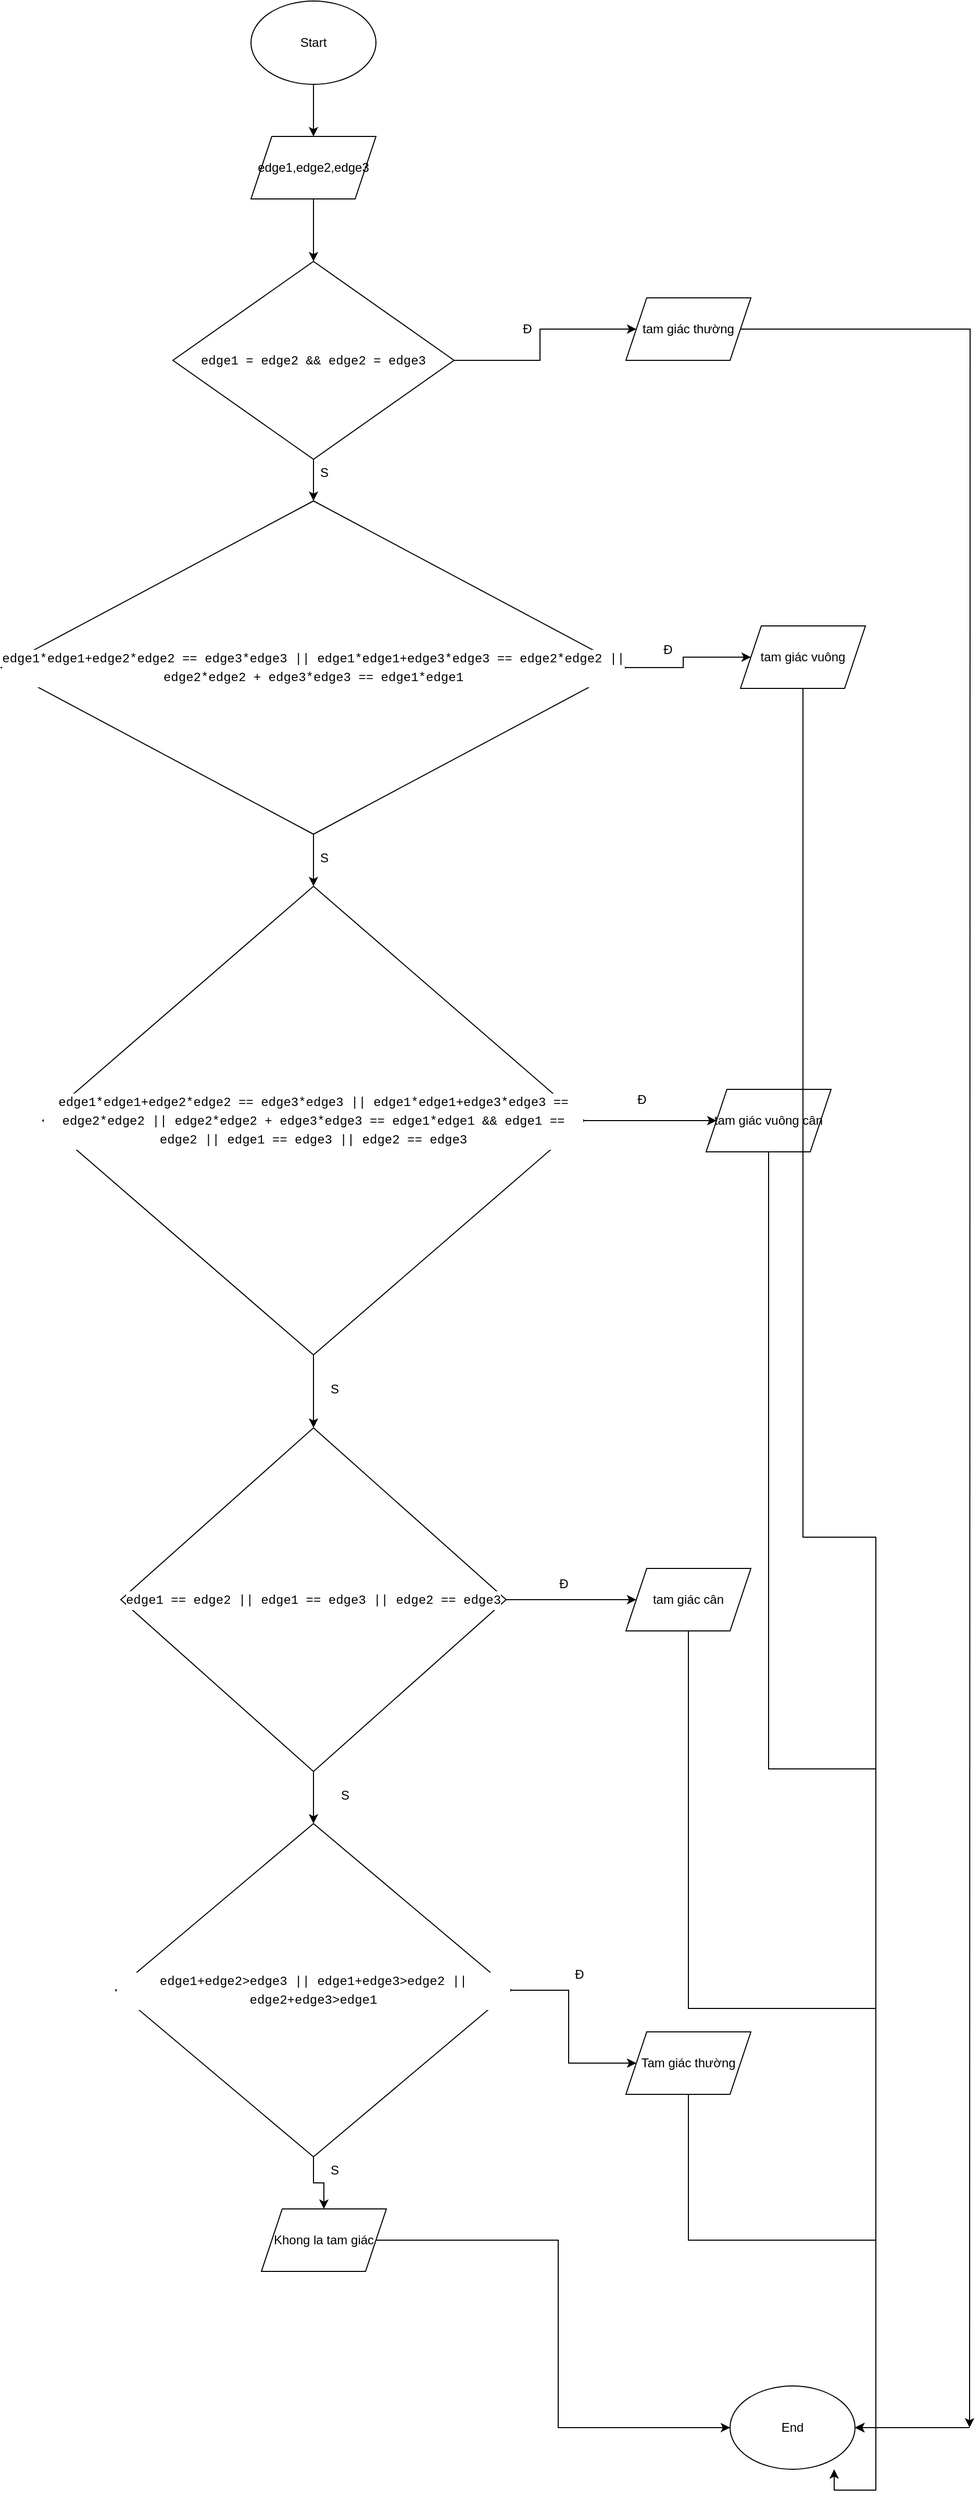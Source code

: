 <mxfile version="22.1.0" type="device">
  <diagram name="Trang-1" id="hRIdS6yLDwZR9YRnMDoe">
    <mxGraphModel dx="756" dy="765" grid="1" gridSize="10" guides="1" tooltips="1" connect="1" arrows="1" fold="1" page="1" pageScale="1" pageWidth="827" pageHeight="1169" math="0" shadow="0">
      <root>
        <mxCell id="0" />
        <mxCell id="1" parent="0" />
        <mxCell id="Ybw5_b32brrb-YPpIU1Y-28" style="edgeStyle=orthogonalEdgeStyle;rounded=0;orthogonalLoop=1;jettySize=auto;html=1;entryX=0.5;entryY=0;entryDx=0;entryDy=0;" edge="1" parent="1" source="Ybw5_b32brrb-YPpIU1Y-1" target="Ybw5_b32brrb-YPpIU1Y-2">
          <mxGeometry relative="1" as="geometry" />
        </mxCell>
        <mxCell id="Ybw5_b32brrb-YPpIU1Y-1" value="Start" style="ellipse;whiteSpace=wrap;html=1;" vertex="1" parent="1">
          <mxGeometry x="270" y="30" width="120" height="80" as="geometry" />
        </mxCell>
        <mxCell id="Ybw5_b32brrb-YPpIU1Y-29" style="edgeStyle=orthogonalEdgeStyle;rounded=0;orthogonalLoop=1;jettySize=auto;html=1;entryX=0.5;entryY=0;entryDx=0;entryDy=0;" edge="1" parent="1" source="Ybw5_b32brrb-YPpIU1Y-2" target="Ybw5_b32brrb-YPpIU1Y-3">
          <mxGeometry relative="1" as="geometry" />
        </mxCell>
        <mxCell id="Ybw5_b32brrb-YPpIU1Y-2" value="edge1,edge2,edge3" style="shape=parallelogram;perimeter=parallelogramPerimeter;whiteSpace=wrap;html=1;fixedSize=1;" vertex="1" parent="1">
          <mxGeometry x="270" y="160" width="120" height="60" as="geometry" />
        </mxCell>
        <mxCell id="Ybw5_b32brrb-YPpIU1Y-22" style="edgeStyle=orthogonalEdgeStyle;rounded=0;orthogonalLoop=1;jettySize=auto;html=1;" edge="1" parent="1" source="Ybw5_b32brrb-YPpIU1Y-3" target="Ybw5_b32brrb-YPpIU1Y-5">
          <mxGeometry relative="1" as="geometry" />
        </mxCell>
        <mxCell id="Ybw5_b32brrb-YPpIU1Y-30" style="edgeStyle=orthogonalEdgeStyle;rounded=0;orthogonalLoop=1;jettySize=auto;html=1;entryX=0.5;entryY=0;entryDx=0;entryDy=0;" edge="1" parent="1" source="Ybw5_b32brrb-YPpIU1Y-3" target="Ybw5_b32brrb-YPpIU1Y-11">
          <mxGeometry relative="1" as="geometry" />
        </mxCell>
        <mxCell id="Ybw5_b32brrb-YPpIU1Y-3" value="&lt;div style=&quot;background-color: rgb(255, 255, 255); font-family: Menlo, Monaco, &amp;quot;Courier New&amp;quot;, monospace; line-height: 18px;&quot;&gt;edge1 = edge2 &amp;amp;&amp;amp; edge2 = edge3&lt;/div&gt;" style="rhombus;whiteSpace=wrap;html=1;" vertex="1" parent="1">
          <mxGeometry x="195" y="280" width="270" height="190" as="geometry" />
        </mxCell>
        <mxCell id="Ybw5_b32brrb-YPpIU1Y-44" style="edgeStyle=orthogonalEdgeStyle;rounded=0;orthogonalLoop=1;jettySize=auto;html=1;" edge="1" parent="1" source="Ybw5_b32brrb-YPpIU1Y-5">
          <mxGeometry relative="1" as="geometry">
            <mxPoint x="800" y="390" as="sourcePoint" />
            <mxPoint x="960" y="2360" as="targetPoint" />
          </mxGeometry>
        </mxCell>
        <mxCell id="Ybw5_b32brrb-YPpIU1Y-5" value="tam giác thường" style="shape=parallelogram;perimeter=parallelogramPerimeter;whiteSpace=wrap;html=1;fixedSize=1;" vertex="1" parent="1">
          <mxGeometry x="630" y="315" width="120" height="60" as="geometry" />
        </mxCell>
        <mxCell id="Ybw5_b32brrb-YPpIU1Y-7" value="tam giác vuông" style="shape=parallelogram;perimeter=parallelogramPerimeter;whiteSpace=wrap;html=1;fixedSize=1;" vertex="1" parent="1">
          <mxGeometry x="740" y="630" width="120" height="60" as="geometry" />
        </mxCell>
        <mxCell id="Ybw5_b32brrb-YPpIU1Y-52" style="edgeStyle=orthogonalEdgeStyle;rounded=0;orthogonalLoop=1;jettySize=auto;html=1;entryX=1;entryY=0.5;entryDx=0;entryDy=0;" edge="1" parent="1" source="Ybw5_b32brrb-YPpIU1Y-9" target="Ybw5_b32brrb-YPpIU1Y-35">
          <mxGeometry relative="1" as="geometry" />
        </mxCell>
        <mxCell id="Ybw5_b32brrb-YPpIU1Y-9" value="tam giác vuông cân" style="shape=parallelogram;perimeter=parallelogramPerimeter;whiteSpace=wrap;html=1;fixedSize=1;" vertex="1" parent="1">
          <mxGeometry x="707" y="1075" width="120" height="60" as="geometry" />
        </mxCell>
        <mxCell id="Ybw5_b32brrb-YPpIU1Y-21" style="edgeStyle=orthogonalEdgeStyle;rounded=0;orthogonalLoop=1;jettySize=auto;html=1;" edge="1" parent="1" source="Ybw5_b32brrb-YPpIU1Y-11" target="Ybw5_b32brrb-YPpIU1Y-7">
          <mxGeometry relative="1" as="geometry" />
        </mxCell>
        <mxCell id="Ybw5_b32brrb-YPpIU1Y-31" style="edgeStyle=orthogonalEdgeStyle;rounded=0;orthogonalLoop=1;jettySize=auto;html=1;entryX=0.5;entryY=0;entryDx=0;entryDy=0;" edge="1" parent="1" source="Ybw5_b32brrb-YPpIU1Y-11" target="Ybw5_b32brrb-YPpIU1Y-12">
          <mxGeometry relative="1" as="geometry" />
        </mxCell>
        <mxCell id="Ybw5_b32brrb-YPpIU1Y-11" value="&lt;div style=&quot;background-color: rgb(255, 255, 255); font-family: Menlo, Monaco, &amp;quot;Courier New&amp;quot;, monospace; line-height: 18px;&quot;&gt;edge1*edge1+edge2*edge2 == edge3*edge3 || edge1*edge1+edge3*edge3 == edge2*edge2 || edge2*edge2 + edge3*edge3 == edge1*edge1&lt;/div&gt;" style="rhombus;whiteSpace=wrap;html=1;" vertex="1" parent="1">
          <mxGeometry x="30" y="510" width="600" height="320" as="geometry" />
        </mxCell>
        <mxCell id="Ybw5_b32brrb-YPpIU1Y-19" style="edgeStyle=orthogonalEdgeStyle;rounded=0;orthogonalLoop=1;jettySize=auto;html=1;" edge="1" parent="1" source="Ybw5_b32brrb-YPpIU1Y-12" target="Ybw5_b32brrb-YPpIU1Y-9">
          <mxGeometry relative="1" as="geometry" />
        </mxCell>
        <mxCell id="Ybw5_b32brrb-YPpIU1Y-32" style="edgeStyle=orthogonalEdgeStyle;rounded=0;orthogonalLoop=1;jettySize=auto;html=1;entryX=0.5;entryY=0;entryDx=0;entryDy=0;" edge="1" parent="1" source="Ybw5_b32brrb-YPpIU1Y-12" target="Ybw5_b32brrb-YPpIU1Y-13">
          <mxGeometry relative="1" as="geometry" />
        </mxCell>
        <mxCell id="Ybw5_b32brrb-YPpIU1Y-12" value="&lt;div style=&quot;background-color: rgb(255, 255, 255); font-family: Menlo, Monaco, &amp;quot;Courier New&amp;quot;, monospace; line-height: 18px;&quot;&gt;edge1*edge1+edge2*edge2 == edge3*edge3 || edge1*edge1+edge3*edge3 == edge2*edge2 || edge2*edge2 + edge3*edge3 == edge1*edge1 &amp;amp;&amp;amp; edge1 == edge2 || edge1 == edge3 || edge2 == edge3&lt;/div&gt;" style="rhombus;whiteSpace=wrap;html=1;" vertex="1" parent="1">
          <mxGeometry x="70" y="880" width="520" height="450" as="geometry" />
        </mxCell>
        <mxCell id="Ybw5_b32brrb-YPpIU1Y-20" style="edgeStyle=orthogonalEdgeStyle;rounded=0;orthogonalLoop=1;jettySize=auto;html=1;" edge="1" parent="1" source="Ybw5_b32brrb-YPpIU1Y-13" target="Ybw5_b32brrb-YPpIU1Y-15">
          <mxGeometry relative="1" as="geometry" />
        </mxCell>
        <mxCell id="Ybw5_b32brrb-YPpIU1Y-33" style="edgeStyle=orthogonalEdgeStyle;rounded=0;orthogonalLoop=1;jettySize=auto;html=1;entryX=0.5;entryY=0;entryDx=0;entryDy=0;" edge="1" parent="1" source="Ybw5_b32brrb-YPpIU1Y-13" target="Ybw5_b32brrb-YPpIU1Y-16">
          <mxGeometry relative="1" as="geometry" />
        </mxCell>
        <mxCell id="Ybw5_b32brrb-YPpIU1Y-13" value="&lt;div style=&quot;background-color: rgb(255, 255, 255); font-family: Menlo, Monaco, &amp;quot;Courier New&amp;quot;, monospace; line-height: 18px;&quot;&gt;edge1 == edge2 || edge1 == edge3 || edge2 == edge3&lt;/div&gt;" style="rhombus;whiteSpace=wrap;html=1;" vertex="1" parent="1">
          <mxGeometry x="145" y="1400" width="370" height="330" as="geometry" />
        </mxCell>
        <mxCell id="Ybw5_b32brrb-YPpIU1Y-49" style="edgeStyle=orthogonalEdgeStyle;rounded=0;orthogonalLoop=1;jettySize=auto;html=1;entryX=1;entryY=0.5;entryDx=0;entryDy=0;" edge="1" parent="1" source="Ybw5_b32brrb-YPpIU1Y-15" target="Ybw5_b32brrb-YPpIU1Y-35">
          <mxGeometry relative="1" as="geometry" />
        </mxCell>
        <mxCell id="Ybw5_b32brrb-YPpIU1Y-15" value="tam giác cân" style="shape=parallelogram;perimeter=parallelogramPerimeter;whiteSpace=wrap;html=1;fixedSize=1;" vertex="1" parent="1">
          <mxGeometry x="630" y="1535" width="120" height="60" as="geometry" />
        </mxCell>
        <mxCell id="Ybw5_b32brrb-YPpIU1Y-18" style="edgeStyle=orthogonalEdgeStyle;rounded=0;orthogonalLoop=1;jettySize=auto;html=1;" edge="1" parent="1" source="Ybw5_b32brrb-YPpIU1Y-16" target="Ybw5_b32brrb-YPpIU1Y-17">
          <mxGeometry relative="1" as="geometry" />
        </mxCell>
        <mxCell id="Ybw5_b32brrb-YPpIU1Y-37" style="edgeStyle=orthogonalEdgeStyle;rounded=0;orthogonalLoop=1;jettySize=auto;html=1;entryX=0.5;entryY=0;entryDx=0;entryDy=0;" edge="1" parent="1" source="Ybw5_b32brrb-YPpIU1Y-16" target="Ybw5_b32brrb-YPpIU1Y-36">
          <mxGeometry relative="1" as="geometry" />
        </mxCell>
        <mxCell id="Ybw5_b32brrb-YPpIU1Y-16" value="&lt;div style=&quot;background-color: rgb(255, 255, 255); font-family: Menlo, Monaco, &amp;quot;Courier New&amp;quot;, monospace; line-height: 18px;&quot;&gt;edge1+edge2&amp;gt;edge3 || edge1+edge3&amp;gt;edge2 || edge2+edge3&amp;gt;edge1&lt;/div&gt;" style="rhombus;whiteSpace=wrap;html=1;" vertex="1" parent="1">
          <mxGeometry x="140" y="1780" width="380" height="320" as="geometry" />
        </mxCell>
        <mxCell id="Ybw5_b32brrb-YPpIU1Y-48" style="edgeStyle=orthogonalEdgeStyle;rounded=0;orthogonalLoop=1;jettySize=auto;html=1;entryX=1;entryY=0.5;entryDx=0;entryDy=0;" edge="1" parent="1" source="Ybw5_b32brrb-YPpIU1Y-17" target="Ybw5_b32brrb-YPpIU1Y-35">
          <mxGeometry relative="1" as="geometry" />
        </mxCell>
        <mxCell id="Ybw5_b32brrb-YPpIU1Y-17" value="Tam giác thường" style="shape=parallelogram;perimeter=parallelogramPerimeter;whiteSpace=wrap;html=1;fixedSize=1;" vertex="1" parent="1">
          <mxGeometry x="630" y="1980" width="120" height="60" as="geometry" />
        </mxCell>
        <mxCell id="Ybw5_b32brrb-YPpIU1Y-23" value="Đ" style="text;html=1;align=center;verticalAlign=middle;resizable=0;points=[];autosize=1;strokeColor=none;fillColor=none;" vertex="1" parent="1">
          <mxGeometry x="520" y="330" width="30" height="30" as="geometry" />
        </mxCell>
        <mxCell id="Ybw5_b32brrb-YPpIU1Y-24" value="Đ" style="text;html=1;align=center;verticalAlign=middle;resizable=0;points=[];autosize=1;strokeColor=none;fillColor=none;" vertex="1" parent="1">
          <mxGeometry x="655" y="638" width="30" height="30" as="geometry" />
        </mxCell>
        <mxCell id="Ybw5_b32brrb-YPpIU1Y-25" value="Đ" style="text;html=1;align=center;verticalAlign=middle;resizable=0;points=[];autosize=1;strokeColor=none;fillColor=none;" vertex="1" parent="1">
          <mxGeometry x="630" y="1070" width="30" height="30" as="geometry" />
        </mxCell>
        <mxCell id="Ybw5_b32brrb-YPpIU1Y-26" value="Đ" style="text;html=1;align=center;verticalAlign=middle;resizable=0;points=[];autosize=1;strokeColor=none;fillColor=none;" vertex="1" parent="1">
          <mxGeometry x="555" y="1535" width="30" height="30" as="geometry" />
        </mxCell>
        <mxCell id="Ybw5_b32brrb-YPpIU1Y-27" value="Đ" style="text;html=1;align=center;verticalAlign=middle;resizable=0;points=[];autosize=1;strokeColor=none;fillColor=none;" vertex="1" parent="1">
          <mxGeometry x="570" y="1910" width="30" height="30" as="geometry" />
        </mxCell>
        <mxCell id="Ybw5_b32brrb-YPpIU1Y-35" value="End" style="ellipse;whiteSpace=wrap;html=1;" vertex="1" parent="1">
          <mxGeometry x="730" y="2320" width="120" height="80" as="geometry" />
        </mxCell>
        <mxCell id="Ybw5_b32brrb-YPpIU1Y-47" style="edgeStyle=orthogonalEdgeStyle;rounded=0;orthogonalLoop=1;jettySize=auto;html=1;entryX=0;entryY=0.5;entryDx=0;entryDy=0;" edge="1" parent="1" source="Ybw5_b32brrb-YPpIU1Y-36" target="Ybw5_b32brrb-YPpIU1Y-35">
          <mxGeometry relative="1" as="geometry" />
        </mxCell>
        <mxCell id="Ybw5_b32brrb-YPpIU1Y-36" value="Khong la tam giác" style="shape=parallelogram;perimeter=parallelogramPerimeter;whiteSpace=wrap;html=1;fixedSize=1;" vertex="1" parent="1">
          <mxGeometry x="280" y="2150" width="120" height="60" as="geometry" />
        </mxCell>
        <mxCell id="Ybw5_b32brrb-YPpIU1Y-39" value="S" style="text;html=1;align=center;verticalAlign=middle;resizable=0;points=[];autosize=1;strokeColor=none;fillColor=none;" vertex="1" parent="1">
          <mxGeometry x="335" y="2098" width="30" height="30" as="geometry" />
        </mxCell>
        <mxCell id="Ybw5_b32brrb-YPpIU1Y-40" value="S" style="text;html=1;align=center;verticalAlign=middle;resizable=0;points=[];autosize=1;strokeColor=none;fillColor=none;" vertex="1" parent="1">
          <mxGeometry x="345" y="1738" width="30" height="30" as="geometry" />
        </mxCell>
        <mxCell id="Ybw5_b32brrb-YPpIU1Y-41" value="S" style="text;html=1;align=center;verticalAlign=middle;resizable=0;points=[];autosize=1;strokeColor=none;fillColor=none;" vertex="1" parent="1">
          <mxGeometry x="335" y="1348" width="30" height="30" as="geometry" />
        </mxCell>
        <mxCell id="Ybw5_b32brrb-YPpIU1Y-42" value="S" style="text;html=1;align=center;verticalAlign=middle;resizable=0;points=[];autosize=1;strokeColor=none;fillColor=none;" vertex="1" parent="1">
          <mxGeometry x="325" y="838" width="30" height="30" as="geometry" />
        </mxCell>
        <mxCell id="Ybw5_b32brrb-YPpIU1Y-43" value="S" style="text;html=1;align=center;verticalAlign=middle;resizable=0;points=[];autosize=1;strokeColor=none;fillColor=none;" vertex="1" parent="1">
          <mxGeometry x="325" y="468" width="30" height="30" as="geometry" />
        </mxCell>
        <mxCell id="Ybw5_b32brrb-YPpIU1Y-51" value="" style="endArrow=classic;html=1;rounded=0;entryX=1;entryY=0.5;entryDx=0;entryDy=0;" edge="1" parent="1" target="Ybw5_b32brrb-YPpIU1Y-35">
          <mxGeometry width="50" height="50" relative="1" as="geometry">
            <mxPoint x="960" y="2360" as="sourcePoint" />
            <mxPoint x="1010" y="2320" as="targetPoint" />
          </mxGeometry>
        </mxCell>
        <mxCell id="Ybw5_b32brrb-YPpIU1Y-53" style="edgeStyle=orthogonalEdgeStyle;rounded=0;orthogonalLoop=1;jettySize=auto;html=1;entryX=0.833;entryY=1;entryDx=0;entryDy=0;entryPerimeter=0;" edge="1" parent="1" source="Ybw5_b32brrb-YPpIU1Y-7" target="Ybw5_b32brrb-YPpIU1Y-35">
          <mxGeometry relative="1" as="geometry" />
        </mxCell>
      </root>
    </mxGraphModel>
  </diagram>
</mxfile>
